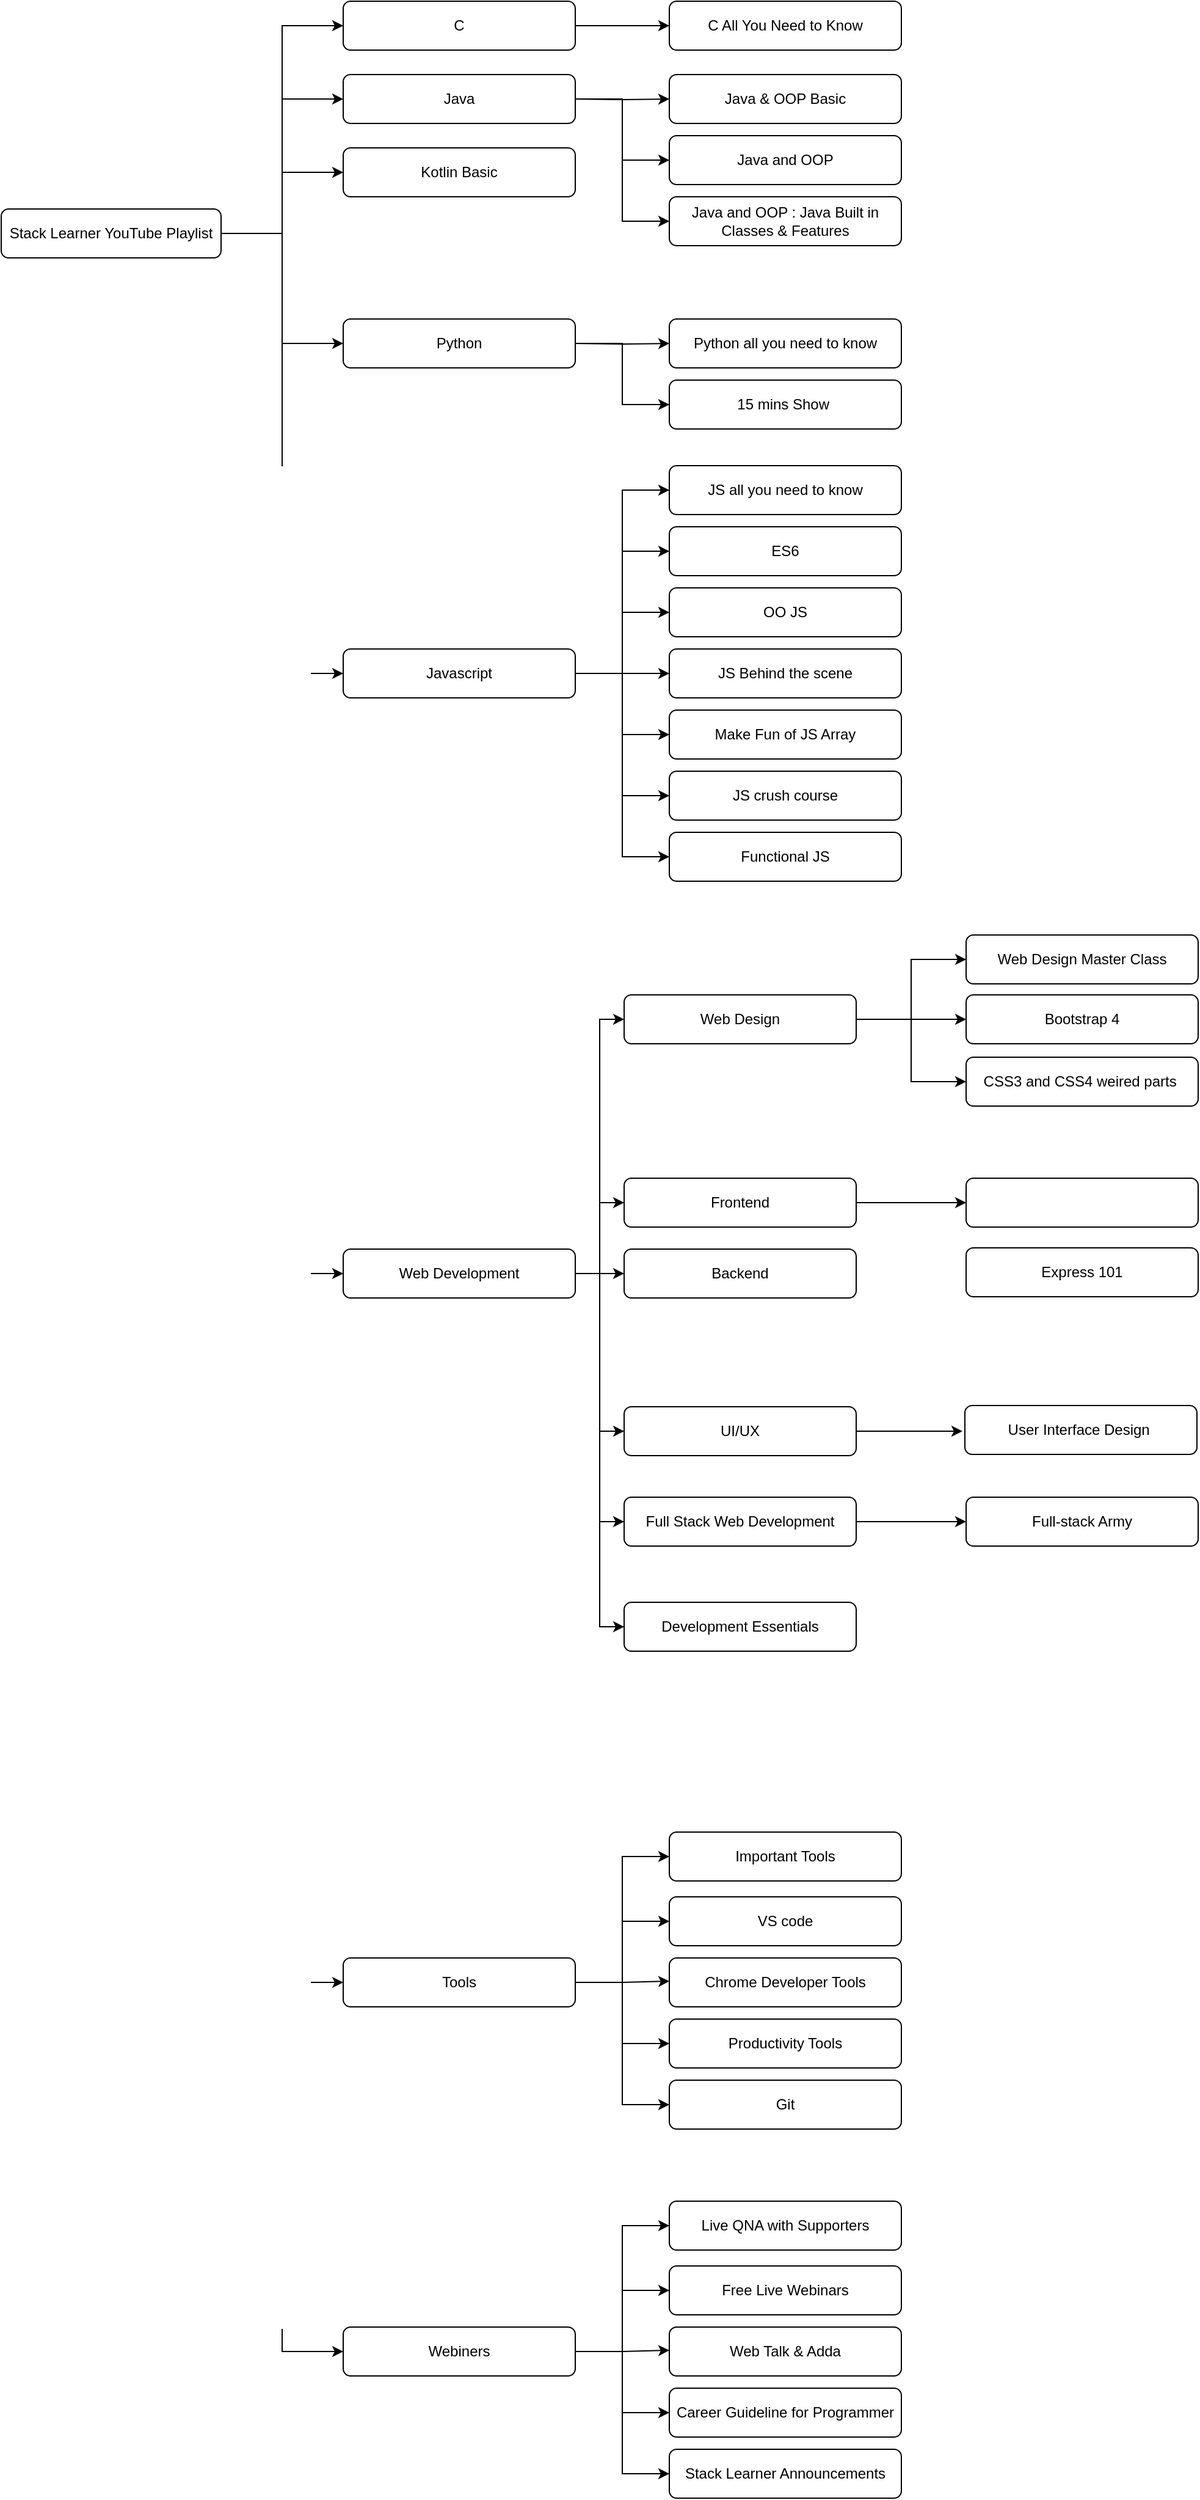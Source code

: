 <mxfile version="19.0.3" type="device"><diagram id="C5RBs43oDa-KdzZeNtuy" name="SL YouTube Playlist Mindmap"><mxGraphModel dx="626" dy="431" grid="1" gridSize="10" guides="1" tooltips="1" connect="1" arrows="1" fold="1" page="1" pageScale="1" pageWidth="827" pageHeight="1169" math="0" shadow="0"><root><mxCell id="WIyWlLk6GJQsqaUBKTNV-0"/><mxCell id="WIyWlLk6GJQsqaUBKTNV-1" parent="WIyWlLk6GJQsqaUBKTNV-0"/><mxCell id="19rgEhpUfsZ_nDMrWr_K-9" style="edgeStyle=orthogonalEdgeStyle;rounded=0;orthogonalLoop=1;jettySize=auto;html=1;" edge="1" parent="WIyWlLk6GJQsqaUBKTNV-1" source="WIyWlLk6GJQsqaUBKTNV-7" target="19rgEhpUfsZ_nDMrWr_K-8"><mxGeometry relative="1" as="geometry"/></mxCell><mxCell id="WIyWlLk6GJQsqaUBKTNV-7" value="C" style="rounded=1;whiteSpace=wrap;html=1;fontSize=12;glass=0;strokeWidth=1;shadow=0;" parent="WIyWlLk6GJQsqaUBKTNV-1" vertex="1"><mxGeometry x="370" y="20" width="190" height="40" as="geometry"/></mxCell><mxCell id="19rgEhpUfsZ_nDMrWr_K-5" style="edgeStyle=orthogonalEdgeStyle;rounded=0;orthogonalLoop=1;jettySize=auto;html=1;entryX=0;entryY=0.5;entryDx=0;entryDy=0;" edge="1" parent="WIyWlLk6GJQsqaUBKTNV-1" source="19rgEhpUfsZ_nDMrWr_K-0" target="19rgEhpUfsZ_nDMrWr_K-3"><mxGeometry relative="1" as="geometry"/></mxCell><mxCell id="19rgEhpUfsZ_nDMrWr_K-6" style="edgeStyle=orthogonalEdgeStyle;rounded=0;orthogonalLoop=1;jettySize=auto;html=1;exitX=1;exitY=0.5;exitDx=0;exitDy=0;entryX=0;entryY=0.5;entryDx=0;entryDy=0;" edge="1" parent="WIyWlLk6GJQsqaUBKTNV-1" source="19rgEhpUfsZ_nDMrWr_K-0" target="WIyWlLk6GJQsqaUBKTNV-7"><mxGeometry relative="1" as="geometry"/></mxCell><mxCell id="19rgEhpUfsZ_nDMrWr_K-7" style="edgeStyle=orthogonalEdgeStyle;rounded=0;orthogonalLoop=1;jettySize=auto;html=1;entryX=0;entryY=0.5;entryDx=0;entryDy=0;" edge="1" parent="WIyWlLk6GJQsqaUBKTNV-1" source="19rgEhpUfsZ_nDMrWr_K-0" target="19rgEhpUfsZ_nDMrWr_K-2"><mxGeometry relative="1" as="geometry"><Array as="points"><mxPoint x="320" y="210"/><mxPoint x="320" y="100"/></Array></mxGeometry></mxCell><mxCell id="19rgEhpUfsZ_nDMrWr_K-20" style="edgeStyle=orthogonalEdgeStyle;rounded=0;orthogonalLoop=1;jettySize=auto;html=1;entryX=0;entryY=0.5;entryDx=0;entryDy=0;" edge="1" parent="WIyWlLk6GJQsqaUBKTNV-1" source="19rgEhpUfsZ_nDMrWr_K-0" target="19rgEhpUfsZ_nDMrWr_K-19"><mxGeometry relative="1" as="geometry"/></mxCell><mxCell id="19rgEhpUfsZ_nDMrWr_K-24" style="edgeStyle=orthogonalEdgeStyle;rounded=0;orthogonalLoop=1;jettySize=auto;html=1;exitX=1;exitY=0.5;exitDx=0;exitDy=0;entryX=0;entryY=0.5;entryDx=0;entryDy=0;" edge="1" parent="WIyWlLk6GJQsqaUBKTNV-1" source="19rgEhpUfsZ_nDMrWr_K-0" target="19rgEhpUfsZ_nDMrWr_K-23"><mxGeometry relative="1" as="geometry"/></mxCell><mxCell id="19rgEhpUfsZ_nDMrWr_K-44" style="edgeStyle=orthogonalEdgeStyle;rounded=0;orthogonalLoop=1;jettySize=auto;html=1;exitX=1;exitY=0.5;exitDx=0;exitDy=0;entryX=0;entryY=0.5;entryDx=0;entryDy=0;" edge="1" parent="WIyWlLk6GJQsqaUBKTNV-1" source="19rgEhpUfsZ_nDMrWr_K-0" target="19rgEhpUfsZ_nDMrWr_K-43"><mxGeometry relative="1" as="geometry"/></mxCell><mxCell id="19rgEhpUfsZ_nDMrWr_K-73" style="edgeStyle=orthogonalEdgeStyle;rounded=0;orthogonalLoop=1;jettySize=auto;html=1;entryX=0;entryY=0.5;entryDx=0;entryDy=0;" edge="1" parent="WIyWlLk6GJQsqaUBKTNV-1" source="19rgEhpUfsZ_nDMrWr_K-0" target="19rgEhpUfsZ_nDMrWr_K-72"><mxGeometry relative="1" as="geometry"/></mxCell><mxCell id="19rgEhpUfsZ_nDMrWr_K-107" style="edgeStyle=orthogonalEdgeStyle;rounded=0;orthogonalLoop=1;jettySize=auto;html=1;entryX=0;entryY=0.5;entryDx=0;entryDy=0;" edge="1" parent="WIyWlLk6GJQsqaUBKTNV-1" source="19rgEhpUfsZ_nDMrWr_K-0" target="19rgEhpUfsZ_nDMrWr_K-97"><mxGeometry relative="1" as="geometry"/></mxCell><mxCell id="19rgEhpUfsZ_nDMrWr_K-0" value="Stack Learner YouTube Playlist" style="rounded=1;whiteSpace=wrap;html=1;fontSize=12;glass=0;strokeWidth=1;shadow=0;" vertex="1" parent="WIyWlLk6GJQsqaUBKTNV-1"><mxGeometry x="90" y="190" width="180" height="40" as="geometry"/></mxCell><mxCell id="19rgEhpUfsZ_nDMrWr_K-14" style="edgeStyle=orthogonalEdgeStyle;rounded=0;orthogonalLoop=1;jettySize=auto;html=1;entryX=0;entryY=0.5;entryDx=0;entryDy=0;" edge="1" parent="WIyWlLk6GJQsqaUBKTNV-1" source="19rgEhpUfsZ_nDMrWr_K-2" target="19rgEhpUfsZ_nDMrWr_K-13"><mxGeometry relative="1" as="geometry"/></mxCell><mxCell id="19rgEhpUfsZ_nDMrWr_K-16" style="edgeStyle=orthogonalEdgeStyle;rounded=0;orthogonalLoop=1;jettySize=auto;html=1;entryX=0;entryY=0.5;entryDx=0;entryDy=0;" edge="1" parent="WIyWlLk6GJQsqaUBKTNV-1" source="19rgEhpUfsZ_nDMrWr_K-2" target="19rgEhpUfsZ_nDMrWr_K-15"><mxGeometry relative="1" as="geometry"/></mxCell><mxCell id="19rgEhpUfsZ_nDMrWr_K-2" value="Java" style="rounded=1;whiteSpace=wrap;html=1;fontSize=12;glass=0;strokeWidth=1;shadow=0;" vertex="1" parent="WIyWlLk6GJQsqaUBKTNV-1"><mxGeometry x="370" y="80" width="190" height="40" as="geometry"/></mxCell><mxCell id="19rgEhpUfsZ_nDMrWr_K-22" style="edgeStyle=orthogonalEdgeStyle;rounded=0;orthogonalLoop=1;jettySize=auto;html=1;entryX=0;entryY=0.5;entryDx=0;entryDy=0;" edge="1" parent="WIyWlLk6GJQsqaUBKTNV-1" source="19rgEhpUfsZ_nDMrWr_K-3" target="19rgEhpUfsZ_nDMrWr_K-21"><mxGeometry relative="1" as="geometry"/></mxCell><mxCell id="19rgEhpUfsZ_nDMrWr_K-3" value="Python" style="rounded=1;whiteSpace=wrap;html=1;fontSize=12;glass=0;strokeWidth=1;shadow=0;" vertex="1" parent="WIyWlLk6GJQsqaUBKTNV-1"><mxGeometry x="370" y="280" width="190" height="40" as="geometry"/></mxCell><mxCell id="19rgEhpUfsZ_nDMrWr_K-8" value="C All You Need to Know" style="rounded=1;whiteSpace=wrap;html=1;fontSize=12;glass=0;strokeWidth=1;shadow=0;" vertex="1" parent="WIyWlLk6GJQsqaUBKTNV-1"><mxGeometry x="637" y="20" width="190" height="40" as="geometry"/></mxCell><mxCell id="19rgEhpUfsZ_nDMrWr_K-11" style="edgeStyle=orthogonalEdgeStyle;rounded=0;orthogonalLoop=1;jettySize=auto;html=1;" edge="1" parent="WIyWlLk6GJQsqaUBKTNV-1" target="19rgEhpUfsZ_nDMrWr_K-12"><mxGeometry relative="1" as="geometry"><mxPoint x="560" y="100" as="sourcePoint"/></mxGeometry></mxCell><mxCell id="19rgEhpUfsZ_nDMrWr_K-12" value="Java &amp;amp; OOP Basic" style="rounded=1;whiteSpace=wrap;html=1;fontSize=12;glass=0;strokeWidth=1;shadow=0;" vertex="1" parent="WIyWlLk6GJQsqaUBKTNV-1"><mxGeometry x="637" y="80" width="190" height="40" as="geometry"/></mxCell><mxCell id="19rgEhpUfsZ_nDMrWr_K-13" value="Java and OOP" style="rounded=1;whiteSpace=wrap;html=1;fontSize=12;glass=0;strokeWidth=1;shadow=0;" vertex="1" parent="WIyWlLk6GJQsqaUBKTNV-1"><mxGeometry x="637" y="130" width="190" height="40" as="geometry"/></mxCell><mxCell id="19rgEhpUfsZ_nDMrWr_K-15" value="Java and OOP : Java Built in Classes &amp;amp; Features" style="rounded=1;whiteSpace=wrap;html=1;fontSize=12;glass=0;strokeWidth=1;shadow=0;" vertex="1" parent="WIyWlLk6GJQsqaUBKTNV-1"><mxGeometry x="637" y="180" width="190" height="40" as="geometry"/></mxCell><mxCell id="19rgEhpUfsZ_nDMrWr_K-17" style="edgeStyle=orthogonalEdgeStyle;rounded=0;orthogonalLoop=1;jettySize=auto;html=1;" edge="1" parent="WIyWlLk6GJQsqaUBKTNV-1" target="19rgEhpUfsZ_nDMrWr_K-18"><mxGeometry relative="1" as="geometry"><mxPoint x="560" y="300" as="sourcePoint"/></mxGeometry></mxCell><mxCell id="19rgEhpUfsZ_nDMrWr_K-18" value="Python all you need to know" style="rounded=1;whiteSpace=wrap;html=1;fontSize=12;glass=0;strokeWidth=1;shadow=0;" vertex="1" parent="WIyWlLk6GJQsqaUBKTNV-1"><mxGeometry x="637" y="280" width="190" height="40" as="geometry"/></mxCell><mxCell id="19rgEhpUfsZ_nDMrWr_K-19" value="Kotlin Basic" style="rounded=1;whiteSpace=wrap;html=1;fontSize=12;glass=0;strokeWidth=1;shadow=0;" vertex="1" parent="WIyWlLk6GJQsqaUBKTNV-1"><mxGeometry x="370" y="140" width="190" height="40" as="geometry"/></mxCell><mxCell id="19rgEhpUfsZ_nDMrWr_K-21" value="15 mins Show&amp;nbsp;" style="rounded=1;whiteSpace=wrap;html=1;fontSize=12;glass=0;strokeWidth=1;shadow=0;" vertex="1" parent="WIyWlLk6GJQsqaUBKTNV-1"><mxGeometry x="637" y="330" width="190" height="40" as="geometry"/></mxCell><mxCell id="19rgEhpUfsZ_nDMrWr_K-39" style="edgeStyle=orthogonalEdgeStyle;rounded=0;orthogonalLoop=1;jettySize=auto;html=1;entryX=0;entryY=0.5;entryDx=0;entryDy=0;" edge="1" parent="WIyWlLk6GJQsqaUBKTNV-1" source="19rgEhpUfsZ_nDMrWr_K-23" target="19rgEhpUfsZ_nDMrWr_K-31"><mxGeometry relative="1" as="geometry"/></mxCell><mxCell id="19rgEhpUfsZ_nDMrWr_K-40" style="edgeStyle=orthogonalEdgeStyle;rounded=0;orthogonalLoop=1;jettySize=auto;html=1;entryX=0;entryY=0.5;entryDx=0;entryDy=0;" edge="1" parent="WIyWlLk6GJQsqaUBKTNV-1" source="19rgEhpUfsZ_nDMrWr_K-23" target="19rgEhpUfsZ_nDMrWr_K-32"><mxGeometry relative="1" as="geometry"/></mxCell><mxCell id="19rgEhpUfsZ_nDMrWr_K-41" style="edgeStyle=orthogonalEdgeStyle;rounded=0;orthogonalLoop=1;jettySize=auto;html=1;entryX=0;entryY=0.5;entryDx=0;entryDy=0;" edge="1" parent="WIyWlLk6GJQsqaUBKTNV-1" source="19rgEhpUfsZ_nDMrWr_K-23" target="19rgEhpUfsZ_nDMrWr_K-33"><mxGeometry relative="1" as="geometry"/></mxCell><mxCell id="19rgEhpUfsZ_nDMrWr_K-42" style="edgeStyle=orthogonalEdgeStyle;rounded=0;orthogonalLoop=1;jettySize=auto;html=1;entryX=0;entryY=0.5;entryDx=0;entryDy=0;" edge="1" parent="WIyWlLk6GJQsqaUBKTNV-1" source="19rgEhpUfsZ_nDMrWr_K-23" target="19rgEhpUfsZ_nDMrWr_K-34"><mxGeometry relative="1" as="geometry"/></mxCell><mxCell id="19rgEhpUfsZ_nDMrWr_K-86" style="edgeStyle=orthogonalEdgeStyle;rounded=0;orthogonalLoop=1;jettySize=auto;html=1;entryX=0;entryY=0.5;entryDx=0;entryDy=0;" edge="1" parent="WIyWlLk6GJQsqaUBKTNV-1" source="19rgEhpUfsZ_nDMrWr_K-23" target="19rgEhpUfsZ_nDMrWr_K-30"><mxGeometry relative="1" as="geometry"/></mxCell><mxCell id="19rgEhpUfsZ_nDMrWr_K-87" style="edgeStyle=orthogonalEdgeStyle;rounded=0;orthogonalLoop=1;jettySize=auto;html=1;entryX=0;entryY=0.5;entryDx=0;entryDy=0;" edge="1" parent="WIyWlLk6GJQsqaUBKTNV-1" source="19rgEhpUfsZ_nDMrWr_K-23" target="19rgEhpUfsZ_nDMrWr_K-29"><mxGeometry relative="1" as="geometry"/></mxCell><mxCell id="19rgEhpUfsZ_nDMrWr_K-88" style="edgeStyle=orthogonalEdgeStyle;rounded=0;orthogonalLoop=1;jettySize=auto;html=1;entryX=0;entryY=0.5;entryDx=0;entryDy=0;" edge="1" parent="WIyWlLk6GJQsqaUBKTNV-1" source="19rgEhpUfsZ_nDMrWr_K-23" target="19rgEhpUfsZ_nDMrWr_K-28"><mxGeometry relative="1" as="geometry"/></mxCell><mxCell id="19rgEhpUfsZ_nDMrWr_K-23" value="Javascript" style="rounded=1;whiteSpace=wrap;html=1;fontSize=12;glass=0;strokeWidth=1;shadow=0;" vertex="1" parent="WIyWlLk6GJQsqaUBKTNV-1"><mxGeometry x="370" y="550" width="190" height="40" as="geometry"/></mxCell><mxCell id="19rgEhpUfsZ_nDMrWr_K-28" value="JS all you need to know" style="rounded=1;whiteSpace=wrap;html=1;fontSize=12;glass=0;strokeWidth=1;shadow=0;" vertex="1" parent="WIyWlLk6GJQsqaUBKTNV-1"><mxGeometry x="637" y="400" width="190" height="40" as="geometry"/></mxCell><mxCell id="19rgEhpUfsZ_nDMrWr_K-29" value="ES6 " style="rounded=1;whiteSpace=wrap;html=1;fontSize=12;glass=0;strokeWidth=1;shadow=0;" vertex="1" parent="WIyWlLk6GJQsqaUBKTNV-1"><mxGeometry x="637" y="450" width="190" height="40" as="geometry"/></mxCell><mxCell id="19rgEhpUfsZ_nDMrWr_K-30" value="OO JS" style="rounded=1;whiteSpace=wrap;html=1;fontSize=12;glass=0;strokeWidth=1;shadow=0;" vertex="1" parent="WIyWlLk6GJQsqaUBKTNV-1"><mxGeometry x="637" y="500" width="190" height="40" as="geometry"/></mxCell><mxCell id="19rgEhpUfsZ_nDMrWr_K-31" value="JS Behind the scene" style="rounded=1;whiteSpace=wrap;html=1;fontSize=12;glass=0;strokeWidth=1;shadow=0;" vertex="1" parent="WIyWlLk6GJQsqaUBKTNV-1"><mxGeometry x="637" y="550" width="190" height="40" as="geometry"/></mxCell><mxCell id="19rgEhpUfsZ_nDMrWr_K-32" value="Make Fun of JS Array" style="rounded=1;whiteSpace=wrap;html=1;fontSize=12;glass=0;strokeWidth=1;shadow=0;" vertex="1" parent="WIyWlLk6GJQsqaUBKTNV-1"><mxGeometry x="637" y="600" width="190" height="40" as="geometry"/></mxCell><mxCell id="19rgEhpUfsZ_nDMrWr_K-33" value="JS crush course" style="rounded=1;whiteSpace=wrap;html=1;fontSize=12;glass=0;strokeWidth=1;shadow=0;" vertex="1" parent="WIyWlLk6GJQsqaUBKTNV-1"><mxGeometry x="637" y="650" width="190" height="40" as="geometry"/></mxCell><mxCell id="19rgEhpUfsZ_nDMrWr_K-34" value="Functional JS" style="rounded=1;whiteSpace=wrap;html=1;fontSize=12;glass=0;strokeWidth=1;shadow=0;" vertex="1" parent="WIyWlLk6GJQsqaUBKTNV-1"><mxGeometry x="637" y="700" width="190" height="40" as="geometry"/></mxCell><mxCell id="19rgEhpUfsZ_nDMrWr_K-47" style="edgeStyle=orthogonalEdgeStyle;rounded=0;orthogonalLoop=1;jettySize=auto;html=1;entryX=0;entryY=0.5;entryDx=0;entryDy=0;" edge="1" parent="WIyWlLk6GJQsqaUBKTNV-1" source="19rgEhpUfsZ_nDMrWr_K-43" target="19rgEhpUfsZ_nDMrWr_K-45"><mxGeometry relative="1" as="geometry"/></mxCell><mxCell id="19rgEhpUfsZ_nDMrWr_K-49" style="edgeStyle=orthogonalEdgeStyle;rounded=0;orthogonalLoop=1;jettySize=auto;html=1;exitX=1;exitY=0.5;exitDx=0;exitDy=0;entryX=0;entryY=0.5;entryDx=0;entryDy=0;" edge="1" parent="WIyWlLk6GJQsqaUBKTNV-1" source="19rgEhpUfsZ_nDMrWr_K-43" target="19rgEhpUfsZ_nDMrWr_K-46"><mxGeometry relative="1" as="geometry"/></mxCell><mxCell id="19rgEhpUfsZ_nDMrWr_K-50" style="edgeStyle=orthogonalEdgeStyle;rounded=0;orthogonalLoop=1;jettySize=auto;html=1;entryX=0;entryY=0.5;entryDx=0;entryDy=0;" edge="1" parent="WIyWlLk6GJQsqaUBKTNV-1" source="19rgEhpUfsZ_nDMrWr_K-43" target="19rgEhpUfsZ_nDMrWr_K-48"><mxGeometry relative="1" as="geometry"/></mxCell><mxCell id="19rgEhpUfsZ_nDMrWr_K-52" style="edgeStyle=orthogonalEdgeStyle;rounded=0;orthogonalLoop=1;jettySize=auto;html=1;entryX=0;entryY=0.5;entryDx=0;entryDy=0;" edge="1" parent="WIyWlLk6GJQsqaUBKTNV-1" source="19rgEhpUfsZ_nDMrWr_K-43" target="19rgEhpUfsZ_nDMrWr_K-51"><mxGeometry relative="1" as="geometry"/></mxCell><mxCell id="19rgEhpUfsZ_nDMrWr_K-63" style="edgeStyle=orthogonalEdgeStyle;rounded=0;orthogonalLoop=1;jettySize=auto;html=1;entryX=0;entryY=0.5;entryDx=0;entryDy=0;" edge="1" parent="WIyWlLk6GJQsqaUBKTNV-1" source="19rgEhpUfsZ_nDMrWr_K-43" target="19rgEhpUfsZ_nDMrWr_K-61"><mxGeometry relative="1" as="geometry"/></mxCell><mxCell id="19rgEhpUfsZ_nDMrWr_K-64" style="edgeStyle=orthogonalEdgeStyle;rounded=0;orthogonalLoop=1;jettySize=auto;html=1;entryX=0;entryY=0.5;entryDx=0;entryDy=0;" edge="1" parent="WIyWlLk6GJQsqaUBKTNV-1" source="19rgEhpUfsZ_nDMrWr_K-43" target="19rgEhpUfsZ_nDMrWr_K-62"><mxGeometry relative="1" as="geometry"/></mxCell><mxCell id="19rgEhpUfsZ_nDMrWr_K-43" value="Web Development" style="rounded=1;whiteSpace=wrap;html=1;fontSize=12;glass=0;strokeWidth=1;shadow=0;" vertex="1" parent="WIyWlLk6GJQsqaUBKTNV-1"><mxGeometry x="370" y="1041" width="190" height="40" as="geometry"/></mxCell><mxCell id="19rgEhpUfsZ_nDMrWr_K-71" style="edgeStyle=orthogonalEdgeStyle;rounded=0;orthogonalLoop=1;jettySize=auto;html=1;entryX=0;entryY=0.5;entryDx=0;entryDy=0;" edge="1" parent="WIyWlLk6GJQsqaUBKTNV-1" source="19rgEhpUfsZ_nDMrWr_K-46" target="19rgEhpUfsZ_nDMrWr_K-60"><mxGeometry relative="1" as="geometry"/></mxCell><mxCell id="19rgEhpUfsZ_nDMrWr_K-46" value="Frontend" style="rounded=1;whiteSpace=wrap;html=1;fontSize=12;glass=0;strokeWidth=1;shadow=0;" vertex="1" parent="WIyWlLk6GJQsqaUBKTNV-1"><mxGeometry x="600" y="983" width="190" height="40" as="geometry"/></mxCell><mxCell id="19rgEhpUfsZ_nDMrWr_K-48" value="Backend" style="rounded=1;whiteSpace=wrap;html=1;fontSize=12;glass=0;strokeWidth=1;shadow=0;" vertex="1" parent="WIyWlLk6GJQsqaUBKTNV-1"><mxGeometry x="600" y="1041" width="190" height="40" as="geometry"/></mxCell><mxCell id="19rgEhpUfsZ_nDMrWr_K-70" style="edgeStyle=orthogonalEdgeStyle;rounded=0;orthogonalLoop=1;jettySize=auto;html=1;" edge="1" parent="WIyWlLk6GJQsqaUBKTNV-1" source="19rgEhpUfsZ_nDMrWr_K-51"><mxGeometry relative="1" as="geometry"><mxPoint x="877" y="1190" as="targetPoint"/><mxPoint x="797" y="1190" as="sourcePoint"/></mxGeometry></mxCell><mxCell id="19rgEhpUfsZ_nDMrWr_K-51" value="UI/UX" style="rounded=1;whiteSpace=wrap;html=1;fontSize=12;glass=0;strokeWidth=1;shadow=0;" vertex="1" parent="WIyWlLk6GJQsqaUBKTNV-1"><mxGeometry x="600" y="1170" width="190" height="40" as="geometry"/></mxCell><mxCell id="19rgEhpUfsZ_nDMrWr_K-60" value="&amp;nbsp;" style="rounded=1;whiteSpace=wrap;html=1;fontSize=12;glass=0;strokeWidth=1;shadow=0;" vertex="1" parent="WIyWlLk6GJQsqaUBKTNV-1"><mxGeometry x="880" y="983" width="190" height="40" as="geometry"/></mxCell><mxCell id="19rgEhpUfsZ_nDMrWr_K-62" value="Development Essentials" style="rounded=1;whiteSpace=wrap;html=1;fontSize=12;glass=0;strokeWidth=1;shadow=0;" vertex="1" parent="WIyWlLk6GJQsqaUBKTNV-1"><mxGeometry x="600" y="1330" width="190" height="40" as="geometry"/></mxCell><mxCell id="19rgEhpUfsZ_nDMrWr_K-65" value="" style="group" vertex="1" connectable="0" parent="WIyWlLk6GJQsqaUBKTNV-1"><mxGeometry x="600" y="784" width="470" height="140" as="geometry"/></mxCell><mxCell id="19rgEhpUfsZ_nDMrWr_K-45" value="Web Design" style="rounded=1;whiteSpace=wrap;html=1;fontSize=12;glass=0;strokeWidth=1;shadow=0;" vertex="1" parent="19rgEhpUfsZ_nDMrWr_K-65"><mxGeometry y="49" width="190" height="40" as="geometry"/></mxCell><mxCell id="19rgEhpUfsZ_nDMrWr_K-53" value="Web Design Master Class" style="rounded=1;whiteSpace=wrap;html=1;fontSize=12;glass=0;strokeWidth=1;shadow=0;" vertex="1" parent="19rgEhpUfsZ_nDMrWr_K-65"><mxGeometry x="280" width="190" height="40" as="geometry"/></mxCell><mxCell id="19rgEhpUfsZ_nDMrWr_K-56" style="edgeStyle=orthogonalEdgeStyle;rounded=0;orthogonalLoop=1;jettySize=auto;html=1;entryX=0;entryY=0.5;entryDx=0;entryDy=0;exitX=1;exitY=0.5;exitDx=0;exitDy=0;" edge="1" parent="19rgEhpUfsZ_nDMrWr_K-65" source="19rgEhpUfsZ_nDMrWr_K-45" target="19rgEhpUfsZ_nDMrWr_K-53"><mxGeometry relative="1" as="geometry"/></mxCell><mxCell id="19rgEhpUfsZ_nDMrWr_K-54" value="Bootstrap 4" style="rounded=1;whiteSpace=wrap;html=1;fontSize=12;glass=0;strokeWidth=1;shadow=0;" vertex="1" parent="19rgEhpUfsZ_nDMrWr_K-65"><mxGeometry x="280" y="49" width="190" height="40" as="geometry"/></mxCell><mxCell id="19rgEhpUfsZ_nDMrWr_K-58" style="edgeStyle=orthogonalEdgeStyle;rounded=0;orthogonalLoop=1;jettySize=auto;html=1;entryX=0;entryY=0.5;entryDx=0;entryDy=0;" edge="1" parent="19rgEhpUfsZ_nDMrWr_K-65" source="19rgEhpUfsZ_nDMrWr_K-45" target="19rgEhpUfsZ_nDMrWr_K-54"><mxGeometry relative="1" as="geometry"/></mxCell><mxCell id="19rgEhpUfsZ_nDMrWr_K-55" value="CSS3 and CSS4 weired parts&amp;nbsp;" style="rounded=1;whiteSpace=wrap;html=1;fontSize=12;glass=0;strokeWidth=1;shadow=0;" vertex="1" parent="19rgEhpUfsZ_nDMrWr_K-65"><mxGeometry x="280" y="100" width="190" height="40" as="geometry"/></mxCell><mxCell id="19rgEhpUfsZ_nDMrWr_K-59" style="edgeStyle=orthogonalEdgeStyle;rounded=0;orthogonalLoop=1;jettySize=auto;html=1;entryX=0;entryY=0.5;entryDx=0;entryDy=0;" edge="1" parent="19rgEhpUfsZ_nDMrWr_K-65" source="19rgEhpUfsZ_nDMrWr_K-45" target="19rgEhpUfsZ_nDMrWr_K-55"><mxGeometry relative="1" as="geometry"/></mxCell><mxCell id="19rgEhpUfsZ_nDMrWr_K-68" value="" style="group" vertex="1" connectable="0" parent="WIyWlLk6GJQsqaUBKTNV-1"><mxGeometry x="600" y="1244" width="470" height="40" as="geometry"/></mxCell><mxCell id="19rgEhpUfsZ_nDMrWr_K-61" value="Full Stack Web Development" style="rounded=1;whiteSpace=wrap;html=1;fontSize=12;glass=0;strokeWidth=1;shadow=0;" vertex="1" parent="19rgEhpUfsZ_nDMrWr_K-68"><mxGeometry width="190" height="40" as="geometry"/></mxCell><mxCell id="19rgEhpUfsZ_nDMrWr_K-66" value="Full-stack Army" style="rounded=1;whiteSpace=wrap;html=1;fontSize=12;glass=0;strokeWidth=1;shadow=0;" vertex="1" parent="19rgEhpUfsZ_nDMrWr_K-68"><mxGeometry x="280" width="190" height="40" as="geometry"/></mxCell><mxCell id="19rgEhpUfsZ_nDMrWr_K-67" style="edgeStyle=orthogonalEdgeStyle;rounded=0;orthogonalLoop=1;jettySize=auto;html=1;entryX=0;entryY=0.5;entryDx=0;entryDy=0;" edge="1" parent="19rgEhpUfsZ_nDMrWr_K-68" source="19rgEhpUfsZ_nDMrWr_K-61" target="19rgEhpUfsZ_nDMrWr_K-66"><mxGeometry relative="1" as="geometry"/></mxCell><mxCell id="19rgEhpUfsZ_nDMrWr_K-69" value="User Interface Design&amp;nbsp;" style="rounded=1;whiteSpace=wrap;html=1;fontSize=12;glass=0;strokeWidth=1;shadow=0;" vertex="1" parent="WIyWlLk6GJQsqaUBKTNV-1"><mxGeometry x="879" y="1169" width="190" height="40" as="geometry"/></mxCell><mxCell id="19rgEhpUfsZ_nDMrWr_K-85" value="" style="group" vertex="1" connectable="0" parent="WIyWlLk6GJQsqaUBKTNV-1"><mxGeometry x="370" y="1518" width="457" height="243" as="geometry"/></mxCell><mxCell id="19rgEhpUfsZ_nDMrWr_K-82" style="edgeStyle=orthogonalEdgeStyle;rounded=0;orthogonalLoop=1;jettySize=auto;html=1;entryX=0;entryY=0.5;entryDx=0;entryDy=0;" edge="1" parent="19rgEhpUfsZ_nDMrWr_K-85" source="19rgEhpUfsZ_nDMrWr_K-72"><mxGeometry relative="1" as="geometry"><mxPoint x="267" y="122" as="targetPoint"/></mxGeometry></mxCell><mxCell id="19rgEhpUfsZ_nDMrWr_K-72" value="Tools" style="rounded=1;whiteSpace=wrap;html=1;fontSize=12;glass=0;strokeWidth=1;shadow=0;" vertex="1" parent="19rgEhpUfsZ_nDMrWr_K-85"><mxGeometry y="103" width="190" height="40" as="geometry"/></mxCell><mxCell id="19rgEhpUfsZ_nDMrWr_K-74" value="Important Tools" style="rounded=1;whiteSpace=wrap;html=1;fontSize=12;glass=0;strokeWidth=1;shadow=0;" vertex="1" parent="19rgEhpUfsZ_nDMrWr_K-85"><mxGeometry x="267" width="190" height="40" as="geometry"/></mxCell><mxCell id="19rgEhpUfsZ_nDMrWr_K-75" style="edgeStyle=orthogonalEdgeStyle;rounded=0;orthogonalLoop=1;jettySize=auto;html=1;entryX=0;entryY=0.5;entryDx=0;entryDy=0;" edge="1" parent="19rgEhpUfsZ_nDMrWr_K-85" source="19rgEhpUfsZ_nDMrWr_K-72" target="19rgEhpUfsZ_nDMrWr_K-74"><mxGeometry relative="1" as="geometry"/></mxCell><mxCell id="19rgEhpUfsZ_nDMrWr_K-76" value="VS code" style="rounded=1;whiteSpace=wrap;html=1;fontSize=12;glass=0;strokeWidth=1;shadow=0;" vertex="1" parent="19rgEhpUfsZ_nDMrWr_K-85"><mxGeometry x="267" y="53" width="190" height="40" as="geometry"/></mxCell><mxCell id="19rgEhpUfsZ_nDMrWr_K-81" style="edgeStyle=orthogonalEdgeStyle;rounded=0;orthogonalLoop=1;jettySize=auto;html=1;entryX=0;entryY=0.5;entryDx=0;entryDy=0;" edge="1" parent="19rgEhpUfsZ_nDMrWr_K-85" source="19rgEhpUfsZ_nDMrWr_K-72" target="19rgEhpUfsZ_nDMrWr_K-76"><mxGeometry relative="1" as="geometry"/></mxCell><mxCell id="19rgEhpUfsZ_nDMrWr_K-77" value="Chrome Developer Tools" style="rounded=1;whiteSpace=wrap;html=1;fontSize=12;glass=0;strokeWidth=1;shadow=0;" vertex="1" parent="19rgEhpUfsZ_nDMrWr_K-85"><mxGeometry x="267" y="103" width="190" height="40" as="geometry"/></mxCell><mxCell id="19rgEhpUfsZ_nDMrWr_K-78" value="Productivity Tools " style="rounded=1;whiteSpace=wrap;html=1;fontSize=12;glass=0;strokeWidth=1;shadow=0;" vertex="1" parent="19rgEhpUfsZ_nDMrWr_K-85"><mxGeometry x="267" y="153" width="190" height="40" as="geometry"/></mxCell><mxCell id="19rgEhpUfsZ_nDMrWr_K-83" style="edgeStyle=orthogonalEdgeStyle;rounded=0;orthogonalLoop=1;jettySize=auto;html=1;entryX=0;entryY=0.5;entryDx=0;entryDy=0;" edge="1" parent="19rgEhpUfsZ_nDMrWr_K-85" source="19rgEhpUfsZ_nDMrWr_K-72" target="19rgEhpUfsZ_nDMrWr_K-78"><mxGeometry relative="1" as="geometry"/></mxCell><mxCell id="19rgEhpUfsZ_nDMrWr_K-79" value="Git " style="rounded=1;whiteSpace=wrap;html=1;fontSize=12;glass=0;strokeWidth=1;shadow=0;" vertex="1" parent="19rgEhpUfsZ_nDMrWr_K-85"><mxGeometry x="267" y="203" width="190" height="40" as="geometry"/></mxCell><mxCell id="19rgEhpUfsZ_nDMrWr_K-84" style="edgeStyle=orthogonalEdgeStyle;rounded=0;orthogonalLoop=1;jettySize=auto;html=1;entryX=0;entryY=0.5;entryDx=0;entryDy=0;" edge="1" parent="19rgEhpUfsZ_nDMrWr_K-85" source="19rgEhpUfsZ_nDMrWr_K-72" target="19rgEhpUfsZ_nDMrWr_K-79"><mxGeometry relative="1" as="geometry"/></mxCell><mxCell id="19rgEhpUfsZ_nDMrWr_K-90" value="Express 101" style="rounded=1;whiteSpace=wrap;html=1;fontSize=12;glass=0;strokeWidth=1;shadow=0;" vertex="1" parent="WIyWlLk6GJQsqaUBKTNV-1"><mxGeometry x="880" y="1040" width="190" height="40" as="geometry"/></mxCell><mxCell id="19rgEhpUfsZ_nDMrWr_K-96" style="edgeStyle=orthogonalEdgeStyle;rounded=0;orthogonalLoop=1;jettySize=auto;html=1;entryX=0;entryY=0.5;entryDx=0;entryDy=0;" edge="1" parent="WIyWlLk6GJQsqaUBKTNV-1" source="19rgEhpUfsZ_nDMrWr_K-97"><mxGeometry relative="1" as="geometry"><mxPoint x="637" y="1942" as="targetPoint"/></mxGeometry></mxCell><mxCell id="19rgEhpUfsZ_nDMrWr_K-97" value="Webiners" style="rounded=1;whiteSpace=wrap;html=1;fontSize=12;glass=0;strokeWidth=1;shadow=0;" vertex="1" parent="WIyWlLk6GJQsqaUBKTNV-1"><mxGeometry x="370" y="1923" width="190" height="40" as="geometry"/></mxCell><mxCell id="19rgEhpUfsZ_nDMrWr_K-98" value="Live QNA with Supporters" style="rounded=1;whiteSpace=wrap;html=1;fontSize=12;glass=0;strokeWidth=1;shadow=0;" vertex="1" parent="WIyWlLk6GJQsqaUBKTNV-1"><mxGeometry x="637" y="1820" width="190" height="40" as="geometry"/></mxCell><mxCell id="19rgEhpUfsZ_nDMrWr_K-99" style="edgeStyle=orthogonalEdgeStyle;rounded=0;orthogonalLoop=1;jettySize=auto;html=1;entryX=0;entryY=0.5;entryDx=0;entryDy=0;" edge="1" parent="WIyWlLk6GJQsqaUBKTNV-1" source="19rgEhpUfsZ_nDMrWr_K-97" target="19rgEhpUfsZ_nDMrWr_K-98"><mxGeometry relative="1" as="geometry"/></mxCell><mxCell id="19rgEhpUfsZ_nDMrWr_K-100" value="Free Live Webinars" style="rounded=1;whiteSpace=wrap;html=1;fontSize=12;glass=0;strokeWidth=1;shadow=0;" vertex="1" parent="WIyWlLk6GJQsqaUBKTNV-1"><mxGeometry x="637" y="1873" width="190" height="40" as="geometry"/></mxCell><mxCell id="19rgEhpUfsZ_nDMrWr_K-101" style="edgeStyle=orthogonalEdgeStyle;rounded=0;orthogonalLoop=1;jettySize=auto;html=1;entryX=0;entryY=0.5;entryDx=0;entryDy=0;" edge="1" parent="WIyWlLk6GJQsqaUBKTNV-1" source="19rgEhpUfsZ_nDMrWr_K-97" target="19rgEhpUfsZ_nDMrWr_K-100"><mxGeometry relative="1" as="geometry"/></mxCell><mxCell id="19rgEhpUfsZ_nDMrWr_K-102" value="Web Talk &amp;amp; Adda" style="rounded=1;whiteSpace=wrap;html=1;fontSize=12;glass=0;strokeWidth=1;shadow=0;" vertex="1" parent="WIyWlLk6GJQsqaUBKTNV-1"><mxGeometry x="637" y="1923" width="190" height="40" as="geometry"/></mxCell><mxCell id="19rgEhpUfsZ_nDMrWr_K-103" value="Career Guideline for Programmer " style="rounded=1;whiteSpace=wrap;html=1;fontSize=12;glass=0;strokeWidth=1;shadow=0;" vertex="1" parent="WIyWlLk6GJQsqaUBKTNV-1"><mxGeometry x="637" y="1973" width="190" height="40" as="geometry"/></mxCell><mxCell id="19rgEhpUfsZ_nDMrWr_K-104" style="edgeStyle=orthogonalEdgeStyle;rounded=0;orthogonalLoop=1;jettySize=auto;html=1;entryX=0;entryY=0.5;entryDx=0;entryDy=0;" edge="1" parent="WIyWlLk6GJQsqaUBKTNV-1" source="19rgEhpUfsZ_nDMrWr_K-97" target="19rgEhpUfsZ_nDMrWr_K-103"><mxGeometry relative="1" as="geometry"/></mxCell><mxCell id="19rgEhpUfsZ_nDMrWr_K-105" value="Stack Learner Announcements " style="rounded=1;whiteSpace=wrap;html=1;fontSize=12;glass=0;strokeWidth=1;shadow=0;" vertex="1" parent="WIyWlLk6GJQsqaUBKTNV-1"><mxGeometry x="637" y="2023" width="190" height="40" as="geometry"/></mxCell><mxCell id="19rgEhpUfsZ_nDMrWr_K-106" style="edgeStyle=orthogonalEdgeStyle;rounded=0;orthogonalLoop=1;jettySize=auto;html=1;entryX=0;entryY=0.5;entryDx=0;entryDy=0;" edge="1" parent="WIyWlLk6GJQsqaUBKTNV-1" source="19rgEhpUfsZ_nDMrWr_K-97" target="19rgEhpUfsZ_nDMrWr_K-105"><mxGeometry relative="1" as="geometry"/></mxCell></root></mxGraphModel></diagram></mxfile>